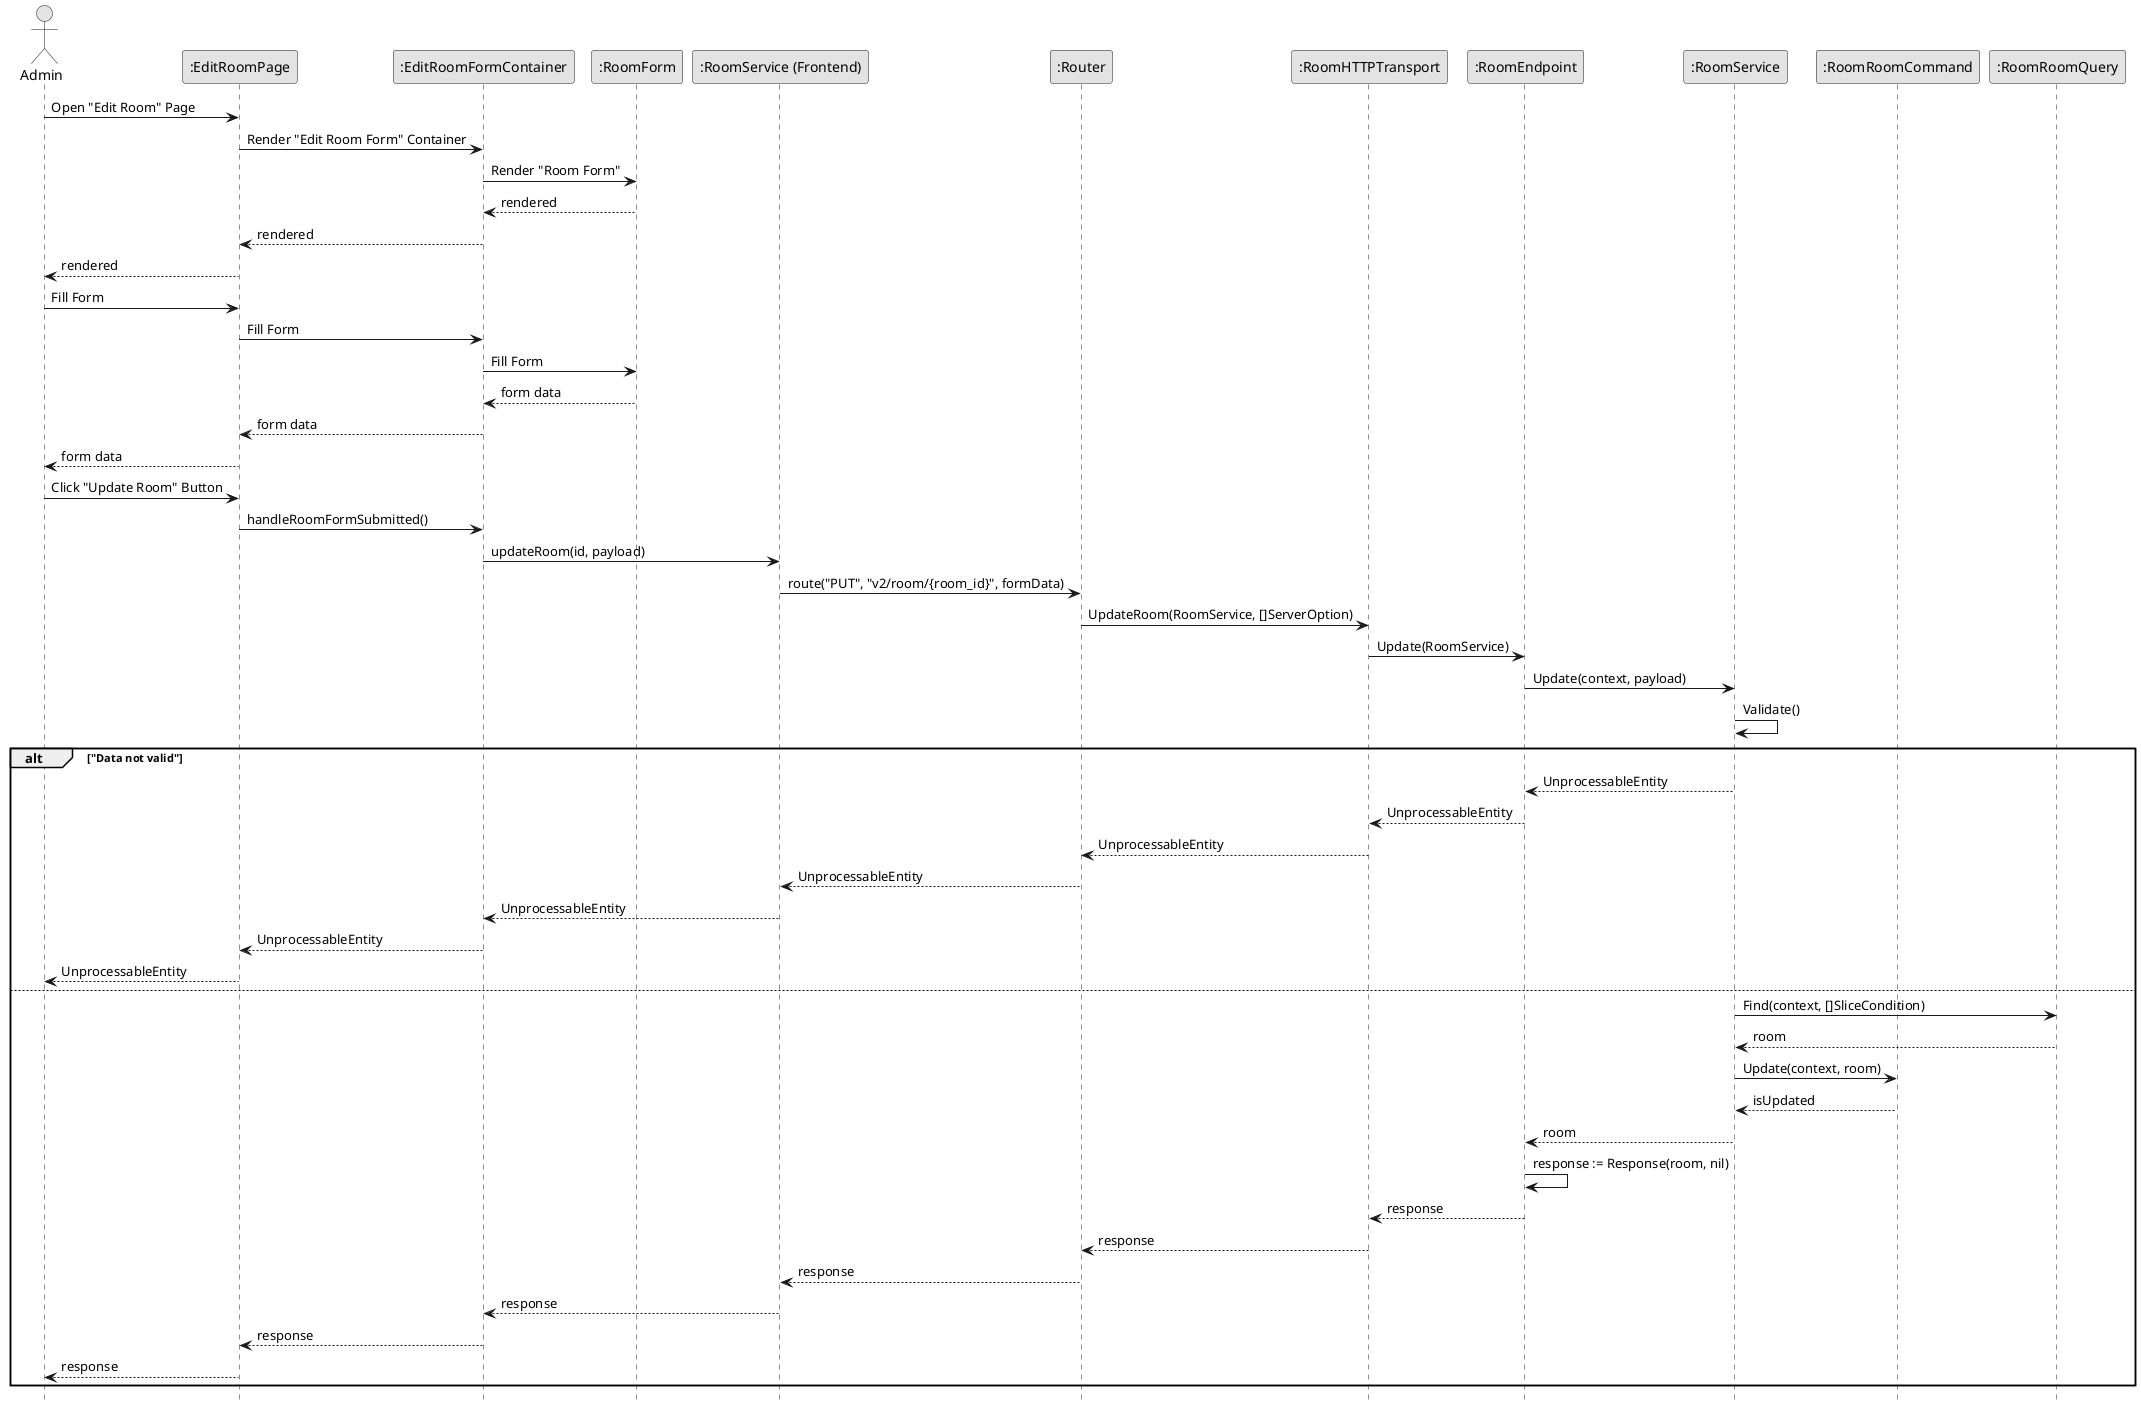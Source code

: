 @startuml UpdateRoom

skinparam Monochrome true
skinparam Shadowing false
hide footbox

actor Admin
participant ":EditRoomPage" as EditRoomPage
participant ":EditRoomFormContainer" as EditRoomFormContainer
participant ":RoomForm" as RoomForm
participant ":RoomService (Frontend)" as FERoomService
participant ":Router" as Router
participant ":RoomHTTPTransport" as RoomHTTPTransport
participant ":RoomEndpoint" as RoomEndpoint
participant ":RoomService" as RoomService
participant ":RoomRoomCommand" as RoomCommand
participant ":RoomRoomQuery" as RoomQuery

Admin->EditRoomPage: Open "Edit Room" Page
EditRoomPage->EditRoomFormContainer: Render "Edit Room Form" Container
EditRoomFormContainer->RoomForm: Render "Room Form"
RoomForm-->EditRoomFormContainer: rendered
EditRoomFormContainer-->EditRoomPage: rendered
EditRoomPage-->Admin: rendered

Admin->EditRoomPage: Fill Form
EditRoomPage->EditRoomFormContainer: Fill Form
EditRoomFormContainer->RoomForm: Fill Form
RoomForm-->EditRoomFormContainer: form data
EditRoomFormContainer-->EditRoomPage: form data
EditRoomPage-->Admin: form data

Admin->EditRoomPage: Click "Update Room" Button
EditRoomPage->EditRoomFormContainer: handleRoomFormSubmitted()
EditRoomFormContainer->FERoomService: updateRoom(id, payload)
FERoomService->Router: route("PUT", "v2/room/{room_id}", formData)
Router->RoomHTTPTransport: UpdateRoom(RoomService, []ServerOption)
RoomHTTPTransport->RoomEndpoint: Update(RoomService)
RoomEndpoint->RoomService: Update(context, payload)
RoomService->RoomService: Validate()

alt "Data not valid"
    RoomService-->RoomEndpoint: UnprocessableEntity
    RoomEndpoint-->RoomHTTPTransport: UnprocessableEntity
    RoomHTTPTransport-->Router: UnprocessableEntity
    Router-->FERoomService: UnprocessableEntity
    FERoomService-->EditRoomFormContainer: UnprocessableEntity
    EditRoomFormContainer-->EditRoomPage: UnprocessableEntity
    EditRoomPage-->Admin: UnprocessableEntity
else
    RoomService->RoomQuery: Find(context, []SliceCondition)
    RoomQuery-->RoomService: room
    RoomService->RoomCommand: Update(context, room)
    RoomCommand-->RoomService: isUpdated
    RoomService-->RoomEndpoint: room
    RoomEndpoint->RoomEndpoint: response := Response(room, nil)
    RoomEndpoint-->RoomHTTPTransport: response
    RoomHTTPTransport-->Router: response
    Router-->FERoomService: response
    FERoomService-->EditRoomFormContainer: response
    EditRoomFormContainer-->EditRoomPage: response
    EditRoomPage-->Admin: response
end

@enduml